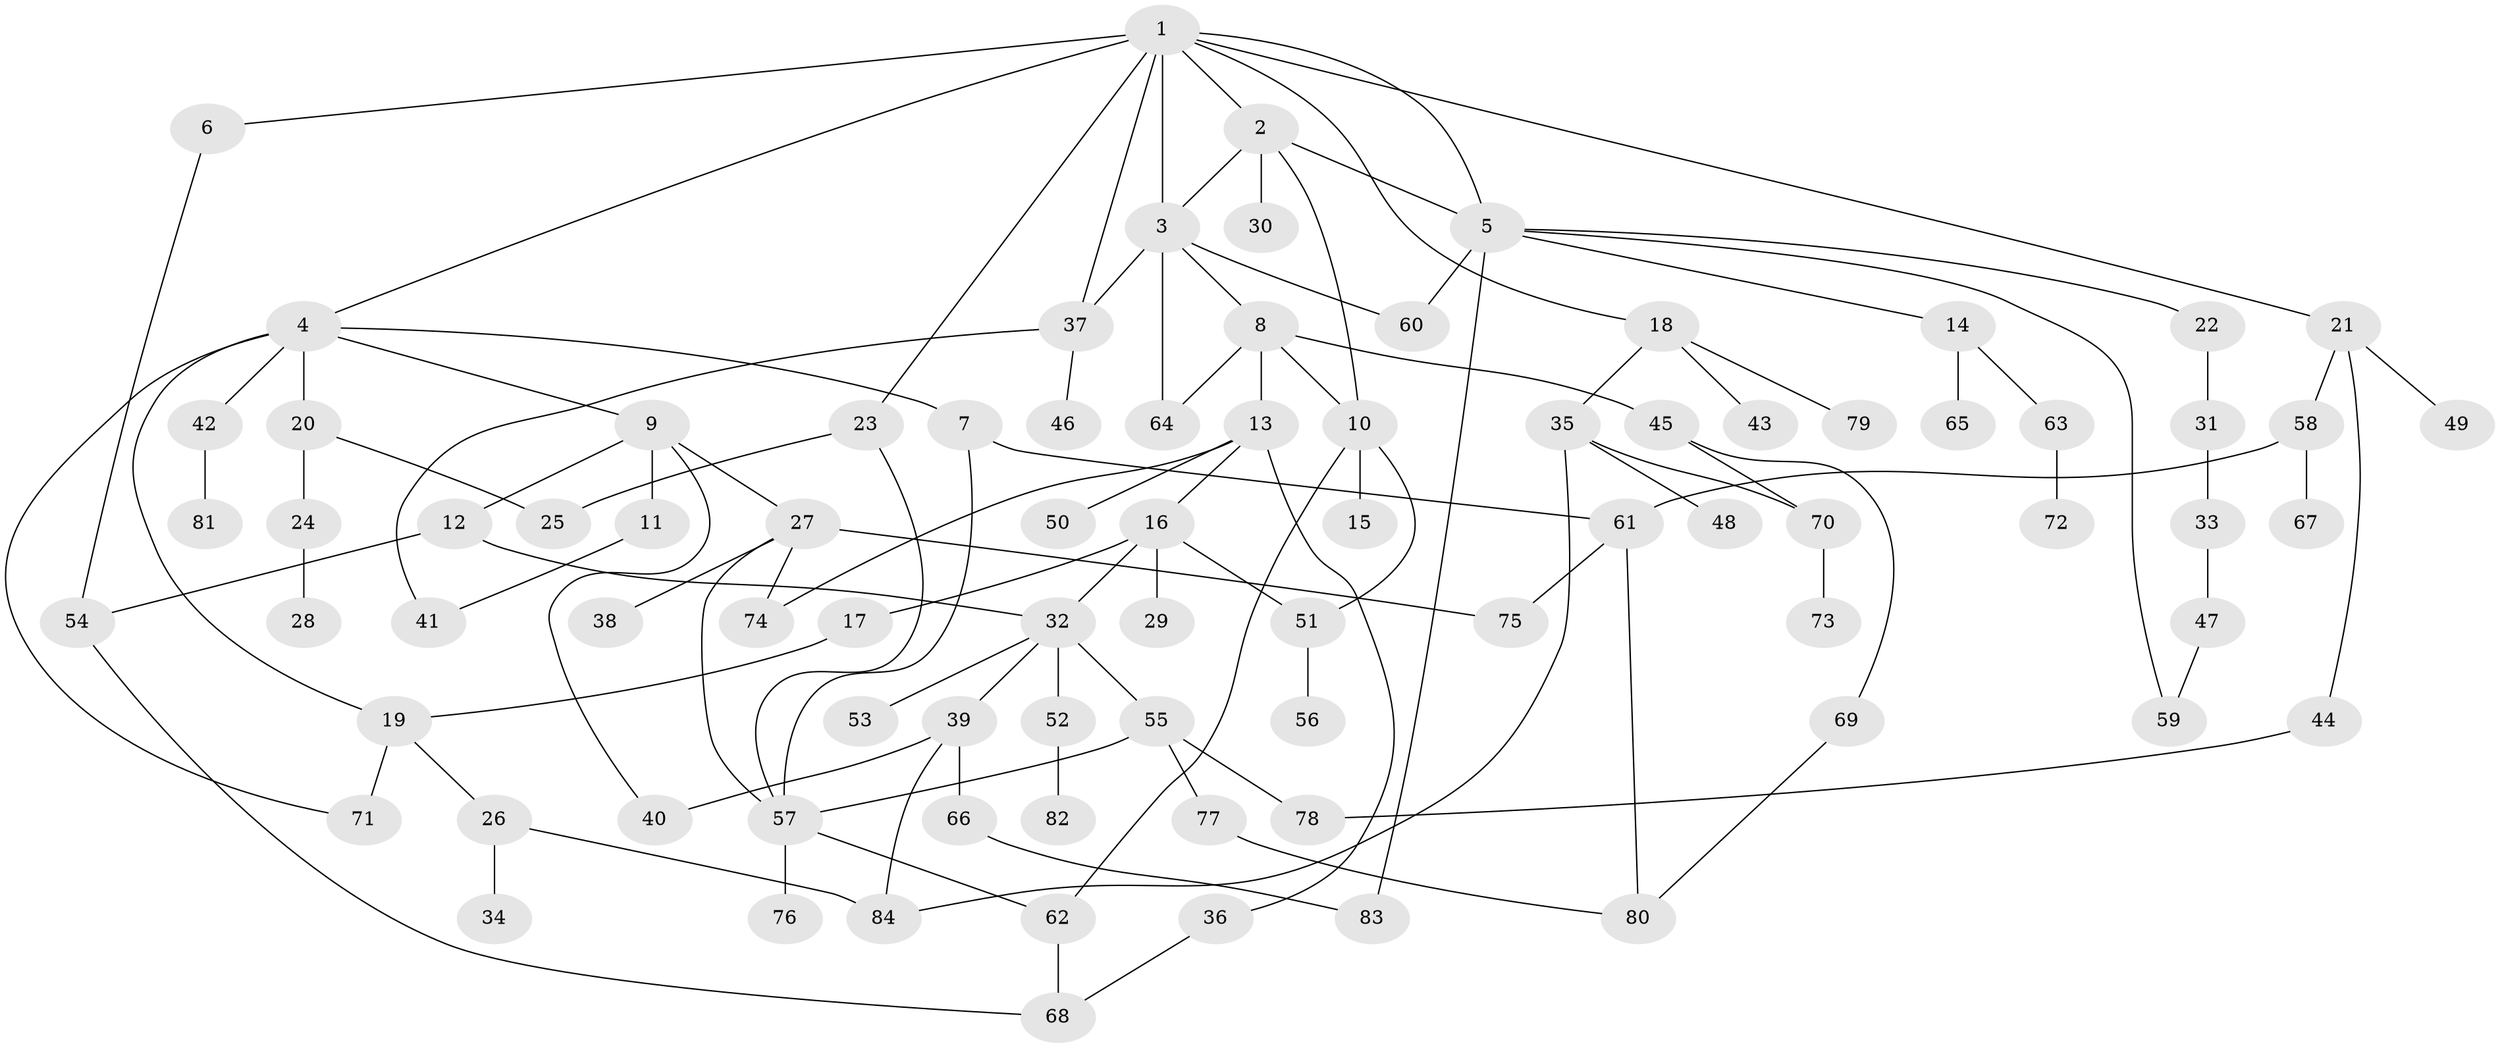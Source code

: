 // coarse degree distribution, {11: 0.01818181818181818, 8: 0.05454545454545454, 6: 0.05454545454545454, 7: 0.01818181818181818, 2: 0.23636363636363636, 5: 0.07272727272727272, 3: 0.18181818181818182, 4: 0.07272727272727272, 1: 0.2909090909090909}
// Generated by graph-tools (version 1.1) at 2025/51/02/27/25 19:51:35]
// undirected, 84 vertices, 114 edges
graph export_dot {
graph [start="1"]
  node [color=gray90,style=filled];
  1;
  2;
  3;
  4;
  5;
  6;
  7;
  8;
  9;
  10;
  11;
  12;
  13;
  14;
  15;
  16;
  17;
  18;
  19;
  20;
  21;
  22;
  23;
  24;
  25;
  26;
  27;
  28;
  29;
  30;
  31;
  32;
  33;
  34;
  35;
  36;
  37;
  38;
  39;
  40;
  41;
  42;
  43;
  44;
  45;
  46;
  47;
  48;
  49;
  50;
  51;
  52;
  53;
  54;
  55;
  56;
  57;
  58;
  59;
  60;
  61;
  62;
  63;
  64;
  65;
  66;
  67;
  68;
  69;
  70;
  71;
  72;
  73;
  74;
  75;
  76;
  77;
  78;
  79;
  80;
  81;
  82;
  83;
  84;
  1 -- 2;
  1 -- 4;
  1 -- 6;
  1 -- 18;
  1 -- 21;
  1 -- 23;
  1 -- 5;
  1 -- 3;
  1 -- 37;
  2 -- 3;
  2 -- 5;
  2 -- 30;
  2 -- 10;
  3 -- 8;
  3 -- 37;
  3 -- 64;
  3 -- 60;
  4 -- 7;
  4 -- 9;
  4 -- 20;
  4 -- 42;
  4 -- 19;
  4 -- 71;
  5 -- 14;
  5 -- 22;
  5 -- 59;
  5 -- 60;
  5 -- 83;
  6 -- 54;
  7 -- 61;
  7 -- 57;
  8 -- 10;
  8 -- 13;
  8 -- 45;
  8 -- 64;
  9 -- 11;
  9 -- 12;
  9 -- 27;
  9 -- 40;
  10 -- 15;
  10 -- 62;
  10 -- 51;
  11 -- 41;
  12 -- 54;
  12 -- 32;
  13 -- 16;
  13 -- 36;
  13 -- 50;
  13 -- 74;
  14 -- 63;
  14 -- 65;
  16 -- 17;
  16 -- 29;
  16 -- 32;
  16 -- 51;
  17 -- 19;
  18 -- 35;
  18 -- 43;
  18 -- 79;
  19 -- 26;
  19 -- 71;
  20 -- 24;
  20 -- 25;
  21 -- 44;
  21 -- 49;
  21 -- 58;
  22 -- 31;
  23 -- 57;
  23 -- 25;
  24 -- 28;
  26 -- 34;
  26 -- 84;
  27 -- 38;
  27 -- 57;
  27 -- 74;
  27 -- 75;
  31 -- 33;
  32 -- 39;
  32 -- 52;
  32 -- 53;
  32 -- 55;
  33 -- 47;
  35 -- 48;
  35 -- 70;
  35 -- 84;
  36 -- 68;
  37 -- 41;
  37 -- 46;
  39 -- 66;
  39 -- 84;
  39 -- 40;
  42 -- 81;
  44 -- 78;
  45 -- 69;
  45 -- 70;
  47 -- 59;
  51 -- 56;
  52 -- 82;
  54 -- 68;
  55 -- 77;
  55 -- 78;
  55 -- 57;
  57 -- 62;
  57 -- 76;
  58 -- 61;
  58 -- 67;
  61 -- 80;
  61 -- 75;
  62 -- 68;
  63 -- 72;
  66 -- 83;
  69 -- 80;
  70 -- 73;
  77 -- 80;
}
